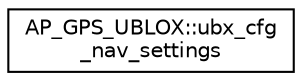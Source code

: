digraph "Graphical Class Hierarchy"
{
 // INTERACTIVE_SVG=YES
  edge [fontname="Helvetica",fontsize="10",labelfontname="Helvetica",labelfontsize="10"];
  node [fontname="Helvetica",fontsize="10",shape=record];
  rankdir="LR";
  Node1 [label="AP_GPS_UBLOX::ubx_cfg\l_nav_settings",height=0.2,width=0.4,color="black", fillcolor="white", style="filled",URL="$structAP__GPS__UBLOX_1_1ubx__cfg__nav__settings.html"];
}
